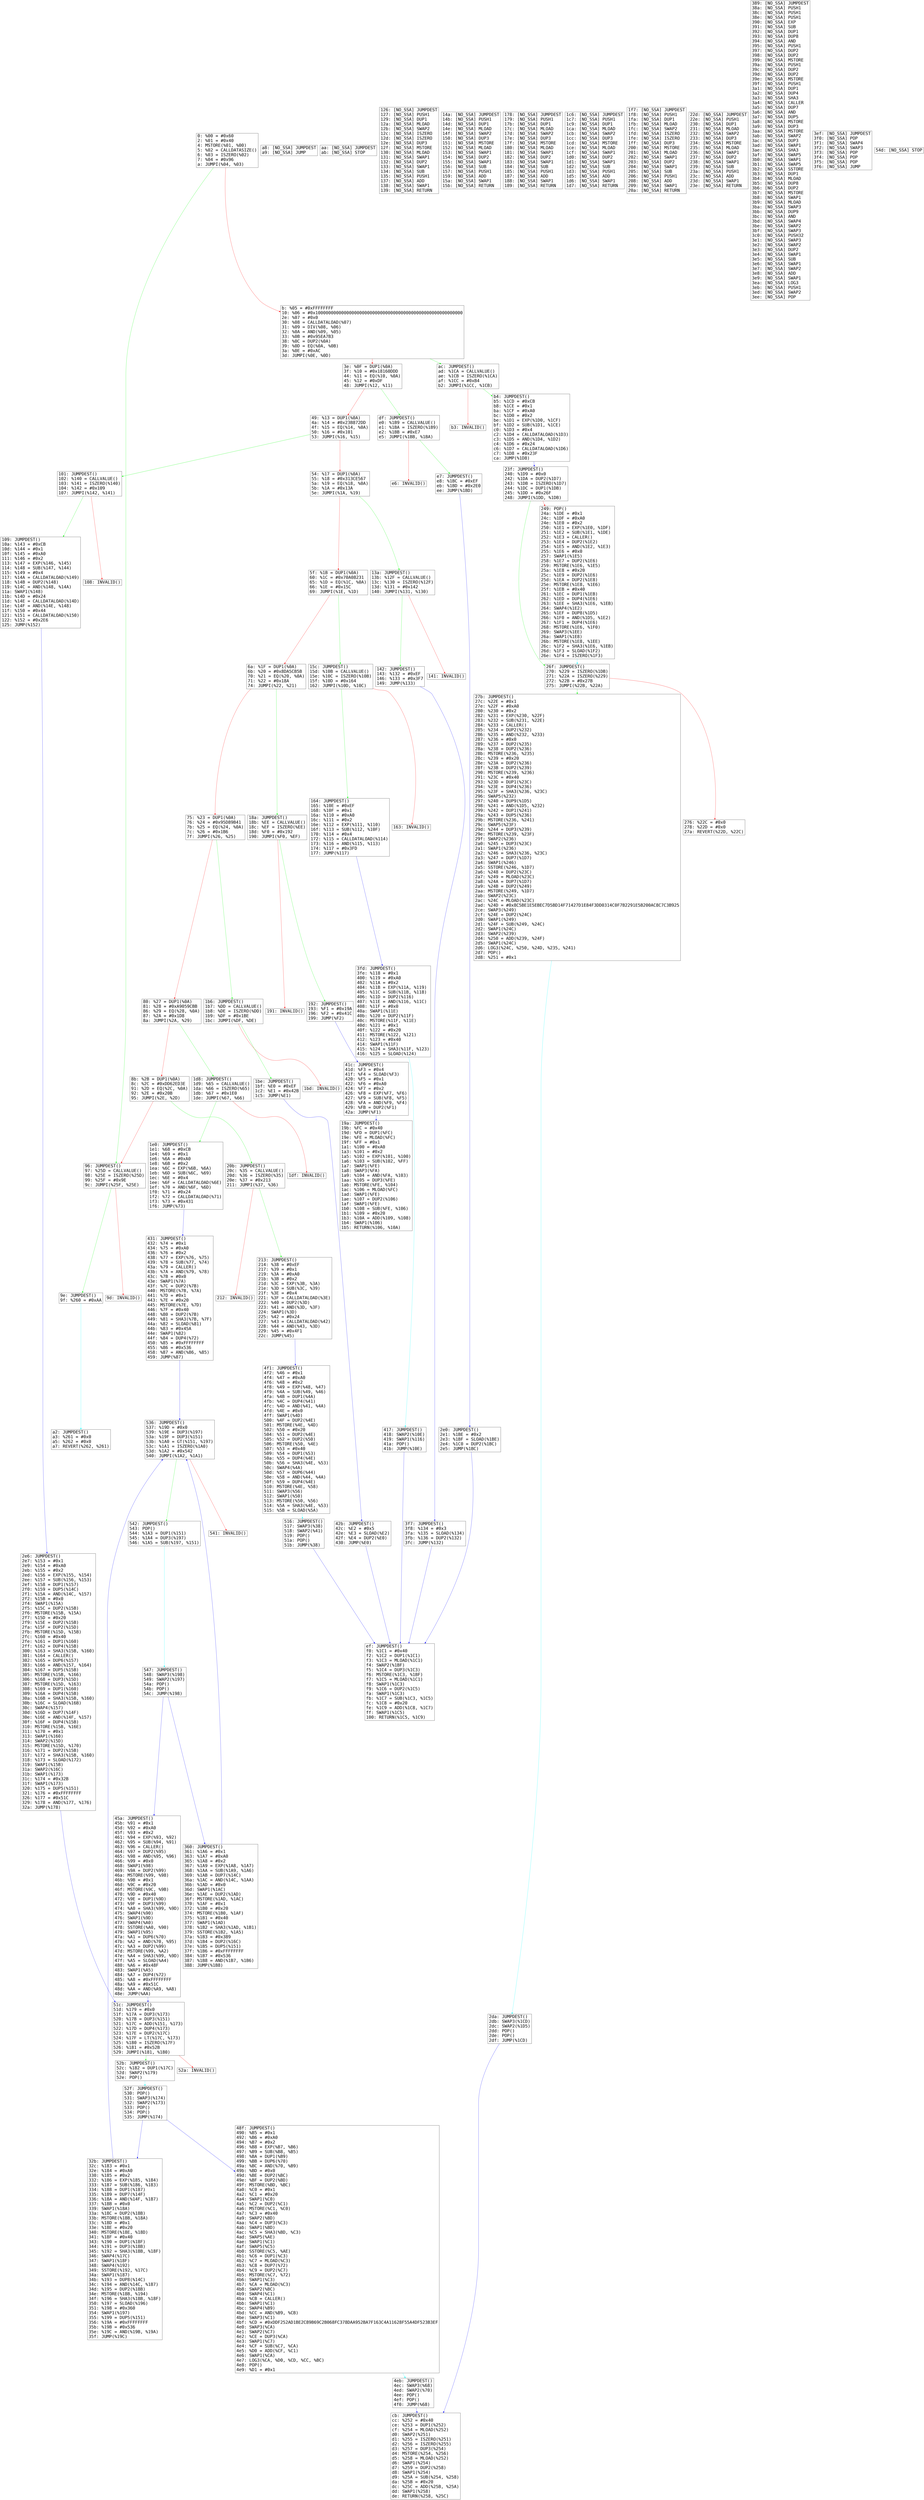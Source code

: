 digraph "graph.cfg.gv" {
	subgraph global {
		node [fontname=Courier fontsize=30.0 rank=same shape=box]
		block_0 [label="0: %00 = #0x60\l2: %01 = #0x40\l4: MSTORE(%01, %00)\l5: %02 = CALLDATASIZE()\l6: %03 = ISZERO(%02)\l7: %04 = #0x96\la: JUMPI(%04, %03)\l"]
		block_b [label="b: %05 = #0xFFFFFFFF\l10: %06 = #0x100000000000000000000000000000000000000000000000000000000\l2e: %07 = #0x0\l30: %08 = CALLDATALOAD(%07)\l31: %09 = DIV(%08, %06)\l32: %0A = AND(%09, %05)\l33: %0B = #0x95EA7B3\l38: %0C = DUP2(%0A)\l39: %0D = EQ(%0A, %0B)\l3a: %0E = #0xAC\l3d: JUMPI(%0E, %0D)\l"]
		block_3e [label="3e: %0F = DUP1(%0A)\l3f: %10 = #0x18160DDD\l44: %11 = EQ(%10, %0A)\l45: %12 = #0xDF\l48: JUMPI(%12, %11)\l"]
		block_49 [label="49: %13 = DUP1(%0A)\l4a: %14 = #0x23B872DD\l4f: %15 = EQ(%14, %0A)\l50: %16 = #0x101\l53: JUMPI(%16, %15)\l"]
		block_54 [label="54: %17 = DUP1(%0A)\l55: %18 = #0x313CE567\l5a: %19 = EQ(%18, %0A)\l5b: %1A = #0x13A\l5e: JUMPI(%1A, %19)\l"]
		block_5f [label="5f: %1B = DUP1(%0A)\l60: %1C = #0x70A08231\l65: %1D = EQ(%1C, %0A)\l66: %1E = #0x15C\l69: JUMPI(%1E, %1D)\l"]
		block_6a [label="6a: %1F = DUP1(%0A)\l6b: %20 = #0x8DA5CB5B\l70: %21 = EQ(%20, %0A)\l71: %22 = #0x18A\l74: JUMPI(%22, %21)\l"]
		block_75 [label="75: %23 = DUP1(%0A)\l76: %24 = #0x95D89B41\l7b: %25 = EQ(%24, %0A)\l7c: %26 = #0x1B6\l7f: JUMPI(%26, %25)\l"]
		block_80 [label="80: %27 = DUP1(%0A)\l81: %28 = #0xA9059CBB\l86: %29 = EQ(%28, %0A)\l87: %2A = #0x1D8\l8a: JUMPI(%2A, %29)\l"]
		block_8b [label="8b: %2B = DUP1(%0A)\l8c: %2C = #0xDD62ED3E\l91: %2D = EQ(%2C, %0A)\l92: %2E = #0x20B\l95: JUMPI(%2E, %2D)\l"]
		block_96 [label="96: JUMPDEST()\l97: %25D = CALLVALUE()\l98: %25E = ISZERO(%25D)\l99: %25F = #0x9E\l9c: JUMPI(%25F, %25E)\l"]
		block_9d [label="9d: INVALID()\l"]
		block_9e [label="9e: JUMPDEST()\l9f: %260 = #0xAA\l"]
		block_a2 [label="a2: JUMPDEST()\la3: %261 = #0x0\la5: %262 = #0x0\la7: REVERT(%262, %261)\l"]
		block_a8 [label="a8: [NO_SSA] JUMPDEST\la9: [NO_SSA] JUMP\l"]
		block_aa [label="aa: [NO_SSA] JUMPDEST\lab: [NO_SSA] STOP\l"]
		block_ac [label="ac: JUMPDEST()\lad: %1CA = CALLVALUE()\lae: %1CB = ISZERO(%1CA)\laf: %1CC = #0xB4\lb2: JUMPI(%1CC, %1CB)\l"]
		block_b3 [label="b3: INVALID()\l"]
		block_b4 [label="b4: JUMPDEST()\lb5: %1CD = #0xCB\lb8: %1CE = #0x1\lba: %1CF = #0xA0\lbc: %1D0 = #0x2\lbe: %1D1 = EXP(%1D0, %1CF)\lbf: %1D2 = SUB(%1D1, %1CE)\lc0: %1D3 = #0x4\lc2: %1D4 = CALLDATALOAD(%1D3)\lc3: %1D5 = AND(%1D4, %1D2)\lc4: %1D6 = #0x24\lc6: %1D7 = CALLDATALOAD(%1D6)\lc7: %1D8 = #0x23F\lca: JUMP(%1D8)\l"]
		block_cb [label="cb: JUMPDEST()\lcc: %252 = #0x40\lce: %253 = DUP1(%252)\lcf: %254 = MLOAD(%252)\ld0: SWAP2(%251)\ld1: %255 = ISZERO(%251)\ld2: %256 = ISZERO(%255)\ld3: %257 = DUP3(%254)\ld4: MSTORE(%254, %256)\ld5: %258 = MLOAD(%252)\ld6: SWAP1(%254)\ld7: %259 = DUP2(%258)\ld8: SWAP1(%254)\ld9: %25A = SUB(%254, %258)\lda: %25B = #0x20\ldc: %25C = ADD(%25B, %25A)\ldd: SWAP1(%258)\lde: RETURN(%258, %25C)\l"]
		block_df [label="df: JUMPDEST()\le0: %1B9 = CALLVALUE()\le1: %1BA = ISZERO(%1B9)\le2: %1BB = #0xE7\le5: JUMPI(%1BB, %1BA)\l"]
		block_e6 [label="e6: INVALID()\l"]
		block_e7 [label="e7: JUMPDEST()\le8: %1BC = #0xEF\leb: %1BD = #0x2E0\lee: JUMP(%1BD)\l"]
		block_ef [label="ef: JUMPDEST()\lf0: %1C1 = #0x40\lf2: %1C2 = DUP1(%1C1)\lf3: %1C3 = MLOAD(%1C1)\lf4: SWAP2(%1BF)\lf5: %1C4 = DUP3(%1C3)\lf6: MSTORE(%1C3, %1BF)\lf7: %1C5 = MLOAD(%1C1)\lf8: SWAP1(%1C3)\lf9: %1C6 = DUP2(%1C5)\lfa: SWAP1(%1C3)\lfb: %1C7 = SUB(%1C3, %1C5)\lfc: %1C8 = #0x20\lfe: %1C9 = ADD(%1C8, %1C7)\lff: SWAP1(%1C5)\l100: RETURN(%1C5, %1C9)\l"]
		block_101 [label="101: JUMPDEST()\l102: %140 = CALLVALUE()\l103: %141 = ISZERO(%140)\l104: %142 = #0x109\l107: JUMPI(%142, %141)\l"]
		block_108 [label="108: INVALID()\l"]
		block_109 [label="109: JUMPDEST()\l10a: %143 = #0xCB\l10d: %144 = #0x1\l10f: %145 = #0xA0\l111: %146 = #0x2\l113: %147 = EXP(%146, %145)\l114: %148 = SUB(%147, %144)\l115: %149 = #0x4\l117: %14A = CALLDATALOAD(%149)\l118: %14B = DUP2(%148)\l119: %14C = AND(%148, %14A)\l11a: SWAP1(%148)\l11b: %14D = #0x24\l11d: %14E = CALLDATALOAD(%14D)\l11e: %14F = AND(%14E, %148)\l11f: %150 = #0x44\l121: %151 = CALLDATALOAD(%150)\l122: %152 = #0x2E6\l125: JUMP(%152)\l"]
		block_126 [label="126: [NO_SSA] JUMPDEST\l127: [NO_SSA] PUSH1\l129: [NO_SSA] DUP1\l12a: [NO_SSA] MLOAD\l12b: [NO_SSA] SWAP2\l12c: [NO_SSA] ISZERO\l12d: [NO_SSA] ISZERO\l12e: [NO_SSA] DUP3\l12f: [NO_SSA] MSTORE\l130: [NO_SSA] MLOAD\l131: [NO_SSA] SWAP1\l132: [NO_SSA] DUP2\l133: [NO_SSA] SWAP1\l134: [NO_SSA] SUB\l135: [NO_SSA] PUSH1\l137: [NO_SSA] ADD\l138: [NO_SSA] SWAP1\l139: [NO_SSA] RETURN\l"]
		block_13a [label="13a: JUMPDEST()\l13b: %12F = CALLVALUE()\l13c: %130 = ISZERO(%12F)\l13d: %131 = #0x142\l140: JUMPI(%131, %130)\l"]
		block_141 [label="141: INVALID()\l"]
		block_142 [label="142: JUMPDEST()\l143: %132 = #0xEF\l146: %133 = #0x3F7\l149: JUMP(%133)\l"]
		block_14a [label="14a: [NO_SSA] JUMPDEST\l14b: [NO_SSA] PUSH1\l14d: [NO_SSA] DUP1\l14e: [NO_SSA] MLOAD\l14f: [NO_SSA] SWAP2\l150: [NO_SSA] DUP3\l151: [NO_SSA] MSTORE\l152: [NO_SSA] MLOAD\l153: [NO_SSA] SWAP1\l154: [NO_SSA] DUP2\l155: [NO_SSA] SWAP1\l156: [NO_SSA] SUB\l157: [NO_SSA] PUSH1\l159: [NO_SSA] ADD\l15a: [NO_SSA] SWAP1\l15b: [NO_SSA] RETURN\l"]
		block_15c [label="15c: JUMPDEST()\l15d: %10B = CALLVALUE()\l15e: %10C = ISZERO(%10B)\l15f: %10D = #0x164\l162: JUMPI(%10D, %10C)\l"]
		block_163 [label="163: INVALID()\l"]
		block_164 [label="164: JUMPDEST()\l165: %10E = #0xEF\l168: %10F = #0x1\l16a: %110 = #0xA0\l16c: %111 = #0x2\l16e: %112 = EXP(%111, %110)\l16f: %113 = SUB(%112, %10F)\l170: %114 = #0x4\l172: %115 = CALLDATALOAD(%114)\l173: %116 = AND(%115, %113)\l174: %117 = #0x3FD\l177: JUMP(%117)\l"]
		block_178 [label="178: [NO_SSA] JUMPDEST\l179: [NO_SSA] PUSH1\l17b: [NO_SSA] DUP1\l17c: [NO_SSA] MLOAD\l17d: [NO_SSA] SWAP2\l17e: [NO_SSA] DUP3\l17f: [NO_SSA] MSTORE\l180: [NO_SSA] MLOAD\l181: [NO_SSA] SWAP1\l182: [NO_SSA] DUP2\l183: [NO_SSA] SWAP1\l184: [NO_SSA] SUB\l185: [NO_SSA] PUSH1\l187: [NO_SSA] ADD\l188: [NO_SSA] SWAP1\l189: [NO_SSA] RETURN\l"]
		block_18a [label="18a: JUMPDEST()\l18b: %EE = CALLVALUE()\l18c: %EF = ISZERO(%EE)\l18d: %F0 = #0x192\l190: JUMPI(%F0, %EF)\l"]
		block_191 [label="191: INVALID()\l"]
		block_192 [label="192: JUMPDEST()\l193: %F1 = #0x19A\l196: %F2 = #0x41C\l199: JUMP(%F2)\l"]
		block_19a [label="19a: JUMPDEST()\l19b: %FC = #0x40\l19d: %FD = DUP1(%FC)\l19e: %FE = MLOAD(%FC)\l19f: %FF = #0x1\l1a1: %100 = #0xA0\l1a3: %101 = #0x2\l1a5: %102 = EXP(%101, %100)\l1a6: %103 = SUB(%102, %FF)\l1a7: SWAP1(%FE)\l1a8: SWAP3(%FA)\l1a9: %104 = AND(%FA, %103)\l1aa: %105 = DUP3(%FE)\l1ab: MSTORE(%FE, %104)\l1ac: %106 = MLOAD(%FC)\l1ad: SWAP1(%FE)\l1ae: %107 = DUP2(%106)\l1af: SWAP1(%FE)\l1b0: %108 = SUB(%FE, %106)\l1b1: %109 = #0x20\l1b3: %10A = ADD(%109, %108)\l1b4: SWAP1(%106)\l1b5: RETURN(%106, %10A)\l"]
		block_1b6 [label="1b6: JUMPDEST()\l1b7: %DD = CALLVALUE()\l1b8: %DE = ISZERO(%DD)\l1b9: %DF = #0x1BE\l1bc: JUMPI(%DF, %DE)\l"]
		block_1bd [label="1bd: INVALID()\l"]
		block_1be [label="1be: JUMPDEST()\l1bf: %E0 = #0xEF\l1c2: %E1 = #0x42B\l1c5: JUMP(%E1)\l"]
		block_1c6 [label="1c6: [NO_SSA] JUMPDEST\l1c7: [NO_SSA] PUSH1\l1c9: [NO_SSA] DUP1\l1ca: [NO_SSA] MLOAD\l1cb: [NO_SSA] SWAP2\l1cc: [NO_SSA] DUP3\l1cd: [NO_SSA] MSTORE\l1ce: [NO_SSA] MLOAD\l1cf: [NO_SSA] SWAP1\l1d0: [NO_SSA] DUP2\l1d1: [NO_SSA] SWAP1\l1d2: [NO_SSA] SUB\l1d3: [NO_SSA] PUSH1\l1d5: [NO_SSA] ADD\l1d6: [NO_SSA] SWAP1\l1d7: [NO_SSA] RETURN\l"]
		block_1d8 [label="1d8: JUMPDEST()\l1d9: %65 = CALLVALUE()\l1da: %66 = ISZERO(%65)\l1db: %67 = #0x1E0\l1de: JUMPI(%67, %66)\l"]
		block_1df [label="1df: INVALID()\l"]
		block_1e0 [label="1e0: JUMPDEST()\l1e1: %68 = #0xCB\l1e4: %69 = #0x1\l1e6: %6A = #0xA0\l1e8: %6B = #0x2\l1ea: %6C = EXP(%6B, %6A)\l1eb: %6D = SUB(%6C, %69)\l1ec: %6E = #0x4\l1ee: %6F = CALLDATALOAD(%6E)\l1ef: %70 = AND(%6F, %6D)\l1f0: %71 = #0x24\l1f2: %72 = CALLDATALOAD(%71)\l1f3: %73 = #0x431\l1f6: JUMP(%73)\l"]
		block_1f7 [label="1f7: [NO_SSA] JUMPDEST\l1f8: [NO_SSA] PUSH1\l1fa: [NO_SSA] DUP1\l1fb: [NO_SSA] MLOAD\l1fc: [NO_SSA] SWAP2\l1fd: [NO_SSA] ISZERO\l1fe: [NO_SSA] ISZERO\l1ff: [NO_SSA] DUP3\l200: [NO_SSA] MSTORE\l201: [NO_SSA] MLOAD\l202: [NO_SSA] SWAP1\l203: [NO_SSA] DUP2\l204: [NO_SSA] SWAP1\l205: [NO_SSA] SUB\l206: [NO_SSA] PUSH1\l208: [NO_SSA] ADD\l209: [NO_SSA] SWAP1\l20a: [NO_SSA] RETURN\l"]
		block_20b [label="20b: JUMPDEST()\l20c: %35 = CALLVALUE()\l20d: %36 = ISZERO(%35)\l20e: %37 = #0x213\l211: JUMPI(%37, %36)\l"]
		block_212 [label="212: INVALID()\l"]
		block_213 [label="213: JUMPDEST()\l214: %38 = #0xEF\l217: %39 = #0x1\l219: %3A = #0xA0\l21b: %3B = #0x2\l21d: %3C = EXP(%3B, %3A)\l21e: %3D = SUB(%3C, %39)\l21f: %3E = #0x4\l221: %3F = CALLDATALOAD(%3E)\l222: %40 = DUP2(%3D)\l223: %41 = AND(%3D, %3F)\l224: SWAP1(%3D)\l225: %42 = #0x24\l227: %43 = CALLDATALOAD(%42)\l228: %44 = AND(%43, %3D)\l229: %45 = #0x4F1\l22c: JUMP(%45)\l"]
		block_22d [label="22d: [NO_SSA] JUMPDEST\l22e: [NO_SSA] PUSH1\l230: [NO_SSA] DUP1\l231: [NO_SSA] MLOAD\l232: [NO_SSA] SWAP2\l233: [NO_SSA] DUP3\l234: [NO_SSA] MSTORE\l235: [NO_SSA] MLOAD\l236: [NO_SSA] SWAP1\l237: [NO_SSA] DUP2\l238: [NO_SSA] SWAP1\l239: [NO_SSA] SUB\l23a: [NO_SSA] PUSH1\l23c: [NO_SSA] ADD\l23d: [NO_SSA] SWAP1\l23e: [NO_SSA] RETURN\l"]
		block_23f [label="23f: JUMPDEST()\l240: %1D9 = #0x0\l242: %1DA = DUP2(%1D7)\l243: %1DB = ISZERO(%1D7)\l244: %1DC = DUP1(%1DB)\l245: %1DD = #0x26F\l248: JUMPI(%1DD, %1DB)\l"]
		block_249 [label="249: POP()\l24a: %1DE = #0x1\l24c: %1DF = #0xA0\l24e: %1E0 = #0x2\l250: %1E1 = EXP(%1E0, %1DF)\l251: %1E2 = SUB(%1E1, %1DE)\l252: %1E3 = CALLER()\l253: %1E4 = DUP2(%1E2)\l254: %1E5 = AND(%1E2, %1E3)\l255: %1E6 = #0x0\l257: SWAP1(%1E5)\l258: %1E7 = DUP2(%1E6)\l259: MSTORE(%1E6, %1E5)\l25a: %1E8 = #0x20\l25c: %1E9 = DUP2(%1E6)\l25d: %1EA = DUP2(%1E8)\l25e: MSTORE(%1E8, %1E6)\l25f: %1EB = #0x40\l261: %1EC = DUP1(%1EB)\l262: %1ED = DUP4(%1E6)\l263: %1EE = SHA3(%1E6, %1EB)\l264: SWAP4(%1E2)\l265: %1EF = DUP8(%1D5)\l266: %1F0 = AND(%1D5, %1E2)\l267: %1F1 = DUP4(%1E6)\l268: MSTORE(%1E6, %1F0)\l269: SWAP3(%1EE)\l26a: SWAP1(%1E8)\l26b: MSTORE(%1E8, %1EE)\l26c: %1F2 = SHA3(%1E6, %1EB)\l26d: %1F3 = SLOAD(%1F2)\l26e: %1F4 = ISZERO(%1F3)\l"]
		block_26f [label="26f: JUMPDEST()\l270: %229 = ISZERO(%1DB)\l271: %22A = ISZERO(%229)\l272: %22B = #0x27B\l275: JUMPI(%22B, %22A)\l"]
		block_276 [label="276: %22C = #0x0\l278: %22D = #0x0\l27a: REVERT(%22D, %22C)\l"]
		block_27b [label="27b: JUMPDEST()\l27c: %22E = #0x1\l27e: %22F = #0xA0\l280: %230 = #0x2\l282: %231 = EXP(%230, %22F)\l283: %232 = SUB(%231, %22E)\l284: %233 = CALLER()\l285: %234 = DUP2(%232)\l286: %235 = AND(%232, %233)\l287: %236 = #0x0\l289: %237 = DUP2(%235)\l28a: %238 = DUP2(%236)\l28b: MSTORE(%236, %235)\l28c: %239 = #0x20\l28e: %23A = DUP2(%236)\l28f: %23B = DUP2(%239)\l290: MSTORE(%239, %236)\l291: %23C = #0x40\l293: %23D = DUP1(%23C)\l294: %23E = DUP4(%236)\l295: %23F = SHA3(%236, %23C)\l296: SWAP5(%232)\l297: %240 = DUP9(%1D5)\l298: %241 = AND(%1D5, %232)\l299: %242 = DUP1(%241)\l29a: %243 = DUP5(%236)\l29b: MSTORE(%236, %241)\l29c: SWAP5(%23F)\l29d: %244 = DUP3(%239)\l29e: MSTORE(%239, %23F)\l29f: SWAP2(%236)\l2a0: %245 = DUP3(%23C)\l2a1: SWAP1(%236)\l2a2: %246 = SHA3(%236, %23C)\l2a3: %247 = DUP7(%1D7)\l2a4: SWAP1(%246)\l2a5: SSTORE(%246, %1D7)\l2a6: %248 = DUP2(%23C)\l2a7: %249 = MLOAD(%23C)\l2a8: %24A = DUP7(%1D7)\l2a9: %24B = DUP2(%249)\l2aa: MSTORE(%249, %1D7)\l2ab: SWAP2(%23C)\l2ac: %24C = MLOAD(%23C)\l2ad: %24D = #0x8C5BE1E5EBEC7D5BD14F71427D1E84F3DD0314C0F7B2291E5B200AC8C7C3B925\l2ce: SWAP3(%249)\l2cf: %24E = DUP2(%24C)\l2d0: SWAP1(%249)\l2d1: %24F = SUB(%249, %24C)\l2d2: SWAP1(%24C)\l2d3: SWAP2(%239)\l2d4: %250 = ADD(%239, %24F)\l2d5: SWAP1(%24C)\l2d6: LOG3(%24C, %250, %24D, %235, %241)\l2d7: POP()\l2d8: %251 = #0x1\l"]
		block_2da [label="2da: JUMPDEST()\l2db: SWAP3(%1CD)\l2dc: SWAP2(%1D5)\l2dd: POP()\l2de: POP()\l2df: JUMP(%1CD)\l"]
		block_2e0 [label="2e0: JUMPDEST()\l2e1: %1BE = #0x2\l2e3: %1BF = SLOAD(%1BE)\l2e4: %1C0 = DUP2(%1BC)\l2e5: JUMP(%1BC)\l"]
		block_2e6 [label="2e6: JUMPDEST()\l2e7: %153 = #0x1\l2e9: %154 = #0xA0\l2eb: %155 = #0x2\l2ed: %156 = EXP(%155, %154)\l2ee: %157 = SUB(%156, %153)\l2ef: %158 = DUP1(%157)\l2f0: %159 = DUP5(%14C)\l2f1: %15A = AND(%14C, %157)\l2f2: %15B = #0x0\l2f4: SWAP1(%15A)\l2f5: %15C = DUP2(%15B)\l2f6: MSTORE(%15B, %15A)\l2f7: %15D = #0x20\l2f9: %15E = DUP2(%15B)\l2fa: %15F = DUP2(%15D)\l2fb: MSTORE(%15D, %15B)\l2fc: %160 = #0x40\l2fe: %161 = DUP1(%160)\l2ff: %162 = DUP4(%15B)\l300: %163 = SHA3(%15B, %160)\l301: %164 = CALLER()\l302: %165 = DUP6(%157)\l303: %166 = AND(%157, %164)\l304: %167 = DUP5(%15B)\l305: MSTORE(%15B, %166)\l306: %168 = DUP3(%15D)\l307: MSTORE(%15D, %163)\l308: %169 = DUP1(%160)\l309: %16A = DUP4(%15B)\l30a: %16B = SHA3(%15B, %160)\l30b: %16C = SLOAD(%16B)\l30c: SWAP4(%157)\l30d: %16D = DUP7(%14F)\l30e: %16E = AND(%14F, %157)\l30f: %16F = DUP4(%15B)\l310: MSTORE(%15B, %16E)\l311: %170 = #0x1\l313: SWAP1(%160)\l314: SWAP2(%15D)\l315: MSTORE(%15D, %170)\l316: %171 = DUP2(%15B)\l317: %172 = SHA3(%15B, %160)\l318: %173 = SLOAD(%172)\l319: SWAP1(%15B)\l31a: SWAP2(%16C)\l31b: SWAP1(%173)\l31c: %174 = #0x32B\l31f: SWAP1(%173)\l320: %175 = DUP5(%151)\l321: %176 = #0xFFFFFFFF\l326: %177 = #0x51C\l329: %178 = AND(%177, %176)\l32a: JUMP(%178)\l"]
		block_32b [label="32b: JUMPDEST()\l32c: %183 = #0x1\l32e: %184 = #0xA0\l330: %185 = #0x2\l332: %186 = EXP(%185, %184)\l333: %187 = SUB(%186, %183)\l334: %188 = DUP1(%187)\l335: %189 = DUP7(%14F)\l336: %18A = AND(%14F, %187)\l337: %18B = #0x0\l339: SWAP1(%18A)\l33a: %18C = DUP2(%18B)\l33b: MSTORE(%18B, %18A)\l33c: %18D = #0x1\l33e: %18E = #0x20\l340: MSTORE(%18E, %18D)\l341: %18F = #0x40\l343: %190 = DUP1(%18F)\l344: %191 = DUP3(%18B)\l345: %192 = SHA3(%18B, %18F)\l346: SWAP4(%17C)\l347: SWAP1(%18F)\l348: SWAP4(%192)\l349: SSTORE(%192, %17C)\l34a: SWAP1(%187)\l34b: %193 = DUP8(%14C)\l34c: %194 = AND(%14C, %187)\l34d: %195 = DUP2(%18B)\l34e: MSTORE(%18B, %194)\l34f: %196 = SHA3(%18B, %18F)\l350: %197 = SLOAD(%196)\l351: %198 = #0x360\l354: SWAP1(%197)\l355: %199 = DUP5(%151)\l356: %19A = #0xFFFFFFFF\l35b: %19B = #0x536\l35e: %19C = AND(%19B, %19A)\l35f: JUMP(%19C)\l"]
		block_360 [label="360: JUMPDEST()\l361: %1A6 = #0x1\l363: %1A7 = #0xA0\l365: %1A8 = #0x2\l367: %1A9 = EXP(%1A8, %1A7)\l368: %1AA = SUB(%1A9, %1A6)\l369: %1AB = DUP7(%14C)\l36a: %1AC = AND(%14C, %1AA)\l36b: %1AD = #0x0\l36d: SWAP1(%1AC)\l36e: %1AE = DUP2(%1AD)\l36f: MSTORE(%1AD, %1AC)\l370: %1AF = #0x1\l372: %1B0 = #0x20\l374: MSTORE(%1B0, %1AF)\l375: %1B1 = #0x40\l377: SWAP1(%1AD)\l378: %1B2 = SHA3(%1AD, %1B1)\l379: SSTORE(%1B2, %1A5)\l37a: %1B3 = #0x389\l37d: %1B4 = DUP2(%16C)\l37e: %1B5 = DUP5(%151)\l37f: %1B6 = #0xFFFFFFFF\l384: %1B7 = #0x536\l387: %1B8 = AND(%1B7, %1B6)\l388: JUMP(%1B8)\l"]
		block_389 [label="389: [NO_SSA] JUMPDEST\l38a: [NO_SSA] PUSH1\l38c: [NO_SSA] PUSH1\l38e: [NO_SSA] PUSH1\l390: [NO_SSA] EXP\l391: [NO_SSA] SUB\l392: [NO_SSA] DUP1\l393: [NO_SSA] DUP8\l394: [NO_SSA] AND\l395: [NO_SSA] PUSH1\l397: [NO_SSA] DUP2\l398: [NO_SSA] DUP2\l399: [NO_SSA] MSTORE\l39a: [NO_SSA] PUSH1\l39c: [NO_SSA] DUP2\l39d: [NO_SSA] DUP2\l39e: [NO_SSA] MSTORE\l39f: [NO_SSA] PUSH1\l3a1: [NO_SSA] DUP1\l3a2: [NO_SSA] DUP4\l3a3: [NO_SSA] SHA3\l3a4: [NO_SSA] CALLER\l3a5: [NO_SSA] DUP7\l3a6: [NO_SSA] AND\l3a7: [NO_SSA] DUP5\l3a8: [NO_SSA] MSTORE\l3a9: [NO_SSA] DUP3\l3aa: [NO_SSA] MSTORE\l3ab: [NO_SSA] SWAP2\l3ac: [NO_SSA] DUP3\l3ad: [NO_SSA] SWAP1\l3ae: [NO_SSA] SHA3\l3af: [NO_SSA] SWAP5\l3b0: [NO_SSA] SWAP1\l3b1: [NO_SSA] SWAP5\l3b2: [NO_SSA] SSTORE\l3b3: [NO_SSA] DUP1\l3b4: [NO_SSA] MLOAD\l3b5: [NO_SSA] DUP8\l3b6: [NO_SSA] DUP2\l3b7: [NO_SSA] MSTORE\l3b8: [NO_SSA] SWAP1\l3b9: [NO_SSA] MLOAD\l3ba: [NO_SSA] SWAP3\l3bb: [NO_SSA] DUP9\l3bc: [NO_SSA] AND\l3bd: [NO_SSA] SWAP4\l3be: [NO_SSA] SWAP2\l3bf: [NO_SSA] SWAP3\l3c0: [NO_SSA] PUSH32\l3e1: [NO_SSA] SWAP3\l3e2: [NO_SSA] SWAP2\l3e3: [NO_SSA] DUP2\l3e4: [NO_SSA] SWAP1\l3e5: [NO_SSA] SUB\l3e6: [NO_SSA] SWAP1\l3e7: [NO_SSA] SWAP2\l3e8: [NO_SSA] ADD\l3e9: [NO_SSA] SWAP1\l3ea: [NO_SSA] LOG3\l3eb: [NO_SSA] PUSH1\l3ed: [NO_SSA] SWAP2\l3ee: [NO_SSA] POP\l"]
		block_3ef [label="3ef: [NO_SSA] JUMPDEST\l3f0: [NO_SSA] POP\l3f1: [NO_SSA] SWAP4\l3f2: [NO_SSA] SWAP3\l3f3: [NO_SSA] POP\l3f4: [NO_SSA] POP\l3f5: [NO_SSA] POP\l3f6: [NO_SSA] JUMP\l"]
		block_3f7 [label="3f7: JUMPDEST()\l3f8: %134 = #0x3\l3fa: %135 = SLOAD(%134)\l3fb: %136 = DUP2(%132)\l3fc: JUMP(%132)\l"]
		block_3fd [label="3fd: JUMPDEST()\l3fe: %118 = #0x1\l400: %119 = #0xA0\l402: %11A = #0x2\l404: %11B = EXP(%11A, %119)\l405: %11C = SUB(%11B, %118)\l406: %11D = DUP2(%116)\l407: %11E = AND(%116, %11C)\l408: %11F = #0x0\l40a: SWAP1(%11E)\l40b: %120 = DUP2(%11F)\l40c: MSTORE(%11F, %11E)\l40d: %121 = #0x1\l40f: %122 = #0x20\l411: MSTORE(%122, %121)\l412: %123 = #0x40\l414: SWAP1(%11F)\l415: %124 = SHA3(%11F, %123)\l416: %125 = SLOAD(%124)\l"]
		block_417 [label="417: JUMPDEST()\l418: SWAP2(%10E)\l419: SWAP1(%116)\l41a: POP()\l41b: JUMP(%10E)\l"]
		block_41c [label="41c: JUMPDEST()\l41d: %F3 = #0x4\l41f: %F4 = SLOAD(%F3)\l420: %F5 = #0x1\l422: %F6 = #0xA0\l424: %F7 = #0x2\l426: %F8 = EXP(%F7, %F6)\l427: %F9 = SUB(%F8, %F5)\l428: %FA = AND(%F9, %F4)\l429: %FB = DUP2(%F1)\l42a: JUMP(%F1)\l"]
		block_42b [label="42b: JUMPDEST()\l42c: %E2 = #0x5\l42e: %E3 = SLOAD(%E2)\l42f: %E4 = DUP2(%E0)\l430: JUMP(%E0)\l"]
		block_431 [label="431: JUMPDEST()\l432: %74 = #0x1\l434: %75 = #0xA0\l436: %76 = #0x2\l438: %77 = EXP(%76, %75)\l439: %78 = SUB(%77, %74)\l43a: %79 = CALLER()\l43b: %7A = AND(%79, %78)\l43c: %7B = #0x0\l43e: SWAP1(%7A)\l43f: %7C = DUP2(%7B)\l440: MSTORE(%7B, %7A)\l441: %7D = #0x1\l443: %7E = #0x20\l445: MSTORE(%7E, %7D)\l446: %7F = #0x40\l448: %80 = DUP2(%7B)\l449: %81 = SHA3(%7B, %7F)\l44a: %82 = SLOAD(%81)\l44b: %83 = #0x45A\l44e: SWAP1(%82)\l44f: %84 = DUP4(%72)\l450: %85 = #0xFFFFFFFF\l455: %86 = #0x536\l458: %87 = AND(%86, %85)\l459: JUMP(%87)\l"]
		block_45a [label="45a: JUMPDEST()\l45b: %91 = #0x1\l45d: %92 = #0xA0\l45f: %93 = #0x2\l461: %94 = EXP(%93, %92)\l462: %95 = SUB(%94, %91)\l463: %96 = CALLER()\l464: %97 = DUP2(%95)\l465: %98 = AND(%95, %96)\l466: %99 = #0x0\l468: SWAP1(%98)\l469: %9A = DUP2(%99)\l46a: MSTORE(%99, %98)\l46b: %9B = #0x1\l46d: %9C = #0x20\l46f: MSTORE(%9C, %9B)\l470: %9D = #0x40\l472: %9E = DUP1(%9D)\l473: %9F = DUP3(%99)\l474: %A0 = SHA3(%99, %9D)\l475: SWAP4(%90)\l476: SWAP1(%9D)\l477: SWAP4(%A0)\l478: SSTORE(%A0, %90)\l479: SWAP1(%95)\l47a: %A1 = DUP6(%70)\l47b: %A2 = AND(%70, %95)\l47c: %A3 = DUP2(%99)\l47d: MSTORE(%99, %A2)\l47e: %A4 = SHA3(%99, %9D)\l47f: %A5 = SLOAD(%A4)\l480: %A6 = #0x48F\l483: SWAP1(%A5)\l484: %A7 = DUP4(%72)\l485: %A8 = #0xFFFFFFFF\l48a: %A9 = #0x51C\l48d: %AA = AND(%A9, %A8)\l48e: JUMP(%AA)\l"]
		block_48f [label="48f: JUMPDEST()\l490: %B5 = #0x1\l492: %B6 = #0xA0\l494: %B7 = #0x2\l496: %B8 = EXP(%B7, %B6)\l497: %B9 = SUB(%B8, %B5)\l498: %BA = DUP1(%B9)\l499: %BB = DUP6(%70)\l49a: %BC = AND(%70, %B9)\l49b: %BD = #0x0\l49d: %BE = DUP2(%BC)\l49e: %BF = DUP2(%BD)\l49f: MSTORE(%BD, %BC)\l4a0: %C0 = #0x1\l4a2: %C1 = #0x20\l4a4: SWAP1(%C0)\l4a5: %C2 = DUP2(%C1)\l4a6: MSTORE(%C1, %C0)\l4a7: %C3 = #0x40\l4a9: SWAP2(%BD)\l4aa: %C4 = DUP3(%C3)\l4ab: SWAP1(%BD)\l4ac: %C5 = SHA3(%BD, %C3)\l4ad: SWAP5(%AE)\l4ae: SWAP1(%C1)\l4af: SWAP5(%C5)\l4b0: SSTORE(%C5, %AE)\l4b1: %C6 = DUP1(%C3)\l4b2: %C7 = MLOAD(%C3)\l4b3: %C8 = DUP7(%72)\l4b4: %C9 = DUP2(%C7)\l4b5: MSTORE(%C7, %72)\l4b6: SWAP1(%C3)\l4b7: %CA = MLOAD(%C3)\l4b8: SWAP2(%BC)\l4b9: SWAP4(%C1)\l4ba: %CB = CALLER()\l4bb: SWAP1(%C1)\l4bc: SWAP4(%B9)\l4bd: %CC = AND(%B9, %CB)\l4be: SWAP3(%C1)\l4bf: %CD = #0xDDF252AD1BE2C89B69C2B068FC378DAA952BA7F163C4A11628F55A4DF523B3EF\l4e0: SWAP3(%CA)\l4e1: SWAP2(%C7)\l4e2: %CE = DUP3(%CA)\l4e3: SWAP1(%C7)\l4e4: %CF = SUB(%C7, %CA)\l4e5: %D0 = ADD(%CF, %C1)\l4e6: SWAP1(%CA)\l4e7: LOG3(%CA, %D0, %CD, %CC, %BC)\l4e8: POP()\l4e9: %D1 = #0x1\l"]
		block_4eb [label="4eb: JUMPDEST()\l4ec: SWAP3(%68)\l4ed: SWAP2(%70)\l4ee: POP()\l4ef: POP()\l4f0: JUMP(%68)\l"]
		block_4f1 [label="4f1: JUMPDEST()\l4f2: %46 = #0x1\l4f4: %47 = #0xA0\l4f6: %48 = #0x2\l4f8: %49 = EXP(%48, %47)\l4f9: %4A = SUB(%49, %46)\l4fa: %4B = DUP1(%4A)\l4fb: %4C = DUP4(%41)\l4fc: %4D = AND(%41, %4A)\l4fd: %4E = #0x0\l4ff: SWAP1(%4D)\l500: %4F = DUP2(%4E)\l501: MSTORE(%4E, %4D)\l502: %50 = #0x20\l504: %51 = DUP2(%4E)\l505: %52 = DUP2(%50)\l506: MSTORE(%50, %4E)\l507: %53 = #0x40\l509: %54 = DUP1(%53)\l50a: %55 = DUP4(%4E)\l50b: %56 = SHA3(%4E, %53)\l50c: SWAP4(%4A)\l50d: %57 = DUP6(%44)\l50e: %58 = AND(%44, %4A)\l50f: %59 = DUP4(%4E)\l510: MSTORE(%4E, %58)\l511: SWAP3(%56)\l512: SWAP1(%50)\l513: MSTORE(%50, %56)\l514: %5A = SHA3(%4E, %53)\l515: %5B = SLOAD(%5A)\l"]
		block_516 [label="516: JUMPDEST()\l517: SWAP3(%38)\l518: SWAP2(%41)\l519: POP()\l51a: POP()\l51b: JUMP(%38)\l"]
		block_51c [label="51c: JUMPDEST()\l51d: %179 = #0x0\l51f: %17A = DUP3(%173)\l520: %17B = DUP3(%151)\l521: %17C = ADD(%151, %173)\l522: %17D = DUP4(%173)\l523: %17E = DUP2(%17C)\l524: %17F = LT(%17C, %173)\l525: %180 = ISZERO(%17F)\l526: %181 = #0x52B\l529: JUMPI(%181, %180)\l"]
		block_52a [label="52a: INVALID()\l"]
		block_52b [label="52b: JUMPDEST()\l52c: %182 = DUP1(%17C)\l52d: SWAP2(%179)\l52e: POP()\l"]
		block_52f [label="52f: JUMPDEST()\l530: POP()\l531: SWAP3(%174)\l532: SWAP2(%173)\l533: POP()\l534: POP()\l535: JUMP(%174)\l"]
		block_536 [label="536: JUMPDEST()\l537: %19D = #0x0\l539: %19E = DUP3(%197)\l53a: %19F = DUP3(%151)\l53b: %1A0 = GT(%151, %197)\l53c: %1A1 = ISZERO(%1A0)\l53d: %1A2 = #0x542\l540: JUMPI(%1A2, %1A1)\l"]
		block_541 [label="541: INVALID()\l"]
		block_542 [label="542: JUMPDEST()\l543: POP()\l544: %1A3 = DUP1(%151)\l545: %1A4 = DUP3(%197)\l546: %1A5 = SUB(%197, %151)\l"]
		block_547 [label="547: JUMPDEST()\l548: SWAP3(%198)\l549: SWAP2(%197)\l54a: POP()\l54b: POP()\l54c: JUMP(%198)\l"]
		block_54d [label="54d: [NO_SSA] STOP\l"]
	}
	block_8b -> block_96 [color=red]
	block_32b -> block_536 [color=blue]
	block_6a -> block_18a [color=green]
	block_75 -> block_80 [color=red]
	block_52b -> block_52f [color=cyan]
	block_15c -> block_164 [color=green]
	block_3e -> block_df [color=green]
	block_54 -> block_13a [color=green]
	block_547 -> block_360 [color=blue]
	block_75 -> block_1b6 [color=green]
	block_109 -> block_2e6 [color=blue]
	block_ac -> block_b3 [color=red]
	block_192 -> block_41c [color=blue]
	block_8b -> block_20b [color=green]
	block_542 -> block_547 [color=cyan]
	block_536 -> block_541 [color=red]
	block_4eb -> block_cb [color=blue]
	block_80 -> block_1d8 [color=green]
	block_54 -> block_5f [color=red]
	block_142 -> block_3f7 [color=blue]
	block_ac -> block_b4 [color=green]
	block_2da -> block_cb [color=blue]
	block_213 -> block_4f1 [color=blue]
	block_41c -> block_19a [color=blue]
	block_20b -> block_212 [color=red]
	block_96 -> block_9d [color=red]
	block_516 -> block_ef [color=blue]
	block_1e0 -> block_431 [color=blue]
	block_b4 -> block_23f [color=blue]
	block_52f -> block_32b [color=blue]
	block_0 -> block_96 [color=green]
	block_18a -> block_192 [color=green]
	block_b -> block_ac [color=green]
	block_164 -> block_3fd [color=blue]
	block_4f1 -> block_516 [color=cyan]
	block_45a -> block_51c [color=blue]
	block_49 -> block_54 [color=red]
	block_101 -> block_109 [color=green]
	block_1d8 -> block_1e0 [color=green]
	block_e7 -> block_2e0 [color=blue]
	block_6a -> block_75 [color=red]
	block_431 -> block_536 [color=blue]
	block_23f -> block_249 [color=red]
	block_9e -> block_a2 [color=cyan]
	block_13a -> block_142 [color=green]
	block_15c -> block_163 [color=red]
	block_2e0 -> block_ef [color=blue]
	block_49 -> block_101 [color=green]
	block_547 -> block_45a [color=blue]
	block_51c -> block_52a [color=red]
	block_5f -> block_6a [color=red]
	block_360 -> block_536 [color=blue]
	block_df -> block_e6 [color=red]
	block_2e6 -> block_51c [color=blue]
	block_1be -> block_42b [color=blue]
	block_3f7 -> block_ef [color=blue]
	block_b -> block_3e [color=red]
	block_101 -> block_108 [color=red]
	block_13a -> block_141 [color=red]
	block_27b -> block_2da [color=cyan]
	block_26f -> block_27b [color=green]
	block_1b6 -> block_1be [color=green]
	block_52f -> block_48f [color=blue]
	block_1b6 -> block_1bd [color=red]
	block_0 -> block_b [color=red]
	block_3e -> block_49 [color=red]
	block_1d8 -> block_1df [color=red]
	block_536 -> block_542 [color=green]
	block_23f -> block_26f [color=green]
	block_20b -> block_213 [color=green]
	block_df -> block_e7 [color=green]
	block_5f -> block_15c [color=green]
	block_51c -> block_52b [color=green]
	block_249 -> block_26f [color=cyan]
	block_3fd -> block_417 [color=cyan]
	block_417 -> block_ef [color=blue]
	block_42b -> block_ef [color=blue]
	block_48f -> block_4eb [color=cyan]
	block_26f -> block_276 [color=red]
	block_96 -> block_9e [color=green]
	block_18a -> block_191 [color=red]
	block_80 -> block_8b [color=red]
}
